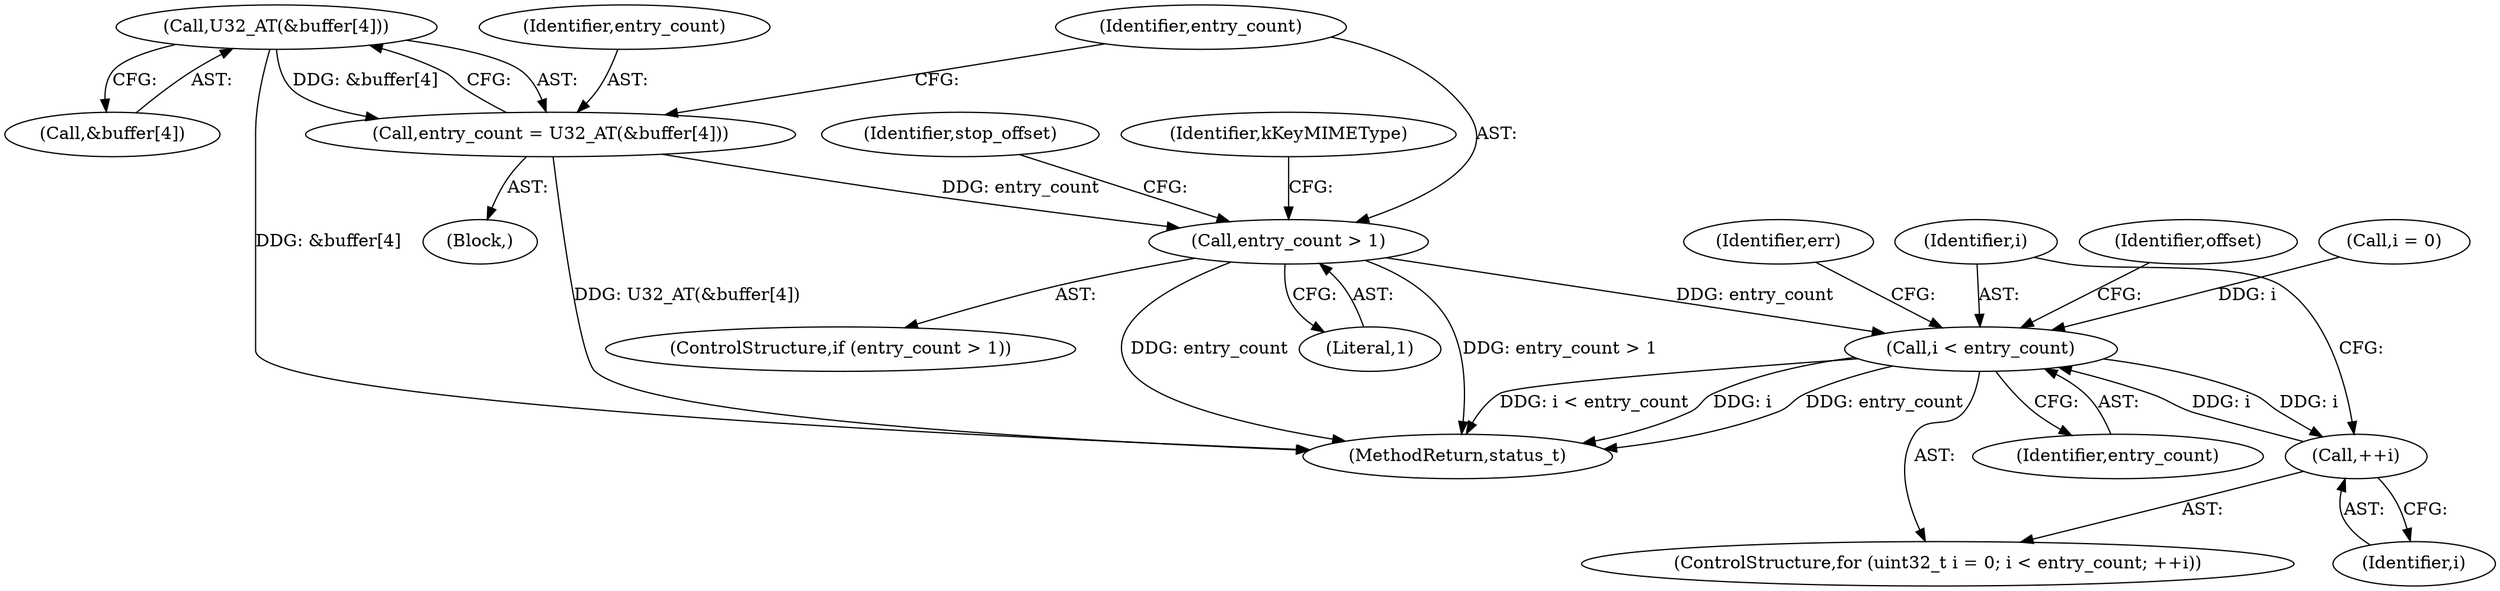 digraph "0_Android_f4a88c8ed4f8186b3d6e2852993e063fc33ff231@array" {
"1001407" [label="(Call,U32_AT(&buffer[4]))"];
"1001405" [label="(Call,entry_count = U32_AT(&buffer[4]))"];
"1001413" [label="(Call,entry_count > 1)"];
"1001460" [label="(Call,i < entry_count)"];
"1001463" [label="(Call,++i)"];
"1001420" [label="(Identifier,kKeyMIMEType)"];
"1001412" [label="(ControlStructure,if (entry_count > 1))"];
"1001407" [label="(Call,U32_AT(&buffer[4]))"];
"1001405" [label="(Call,entry_count = U32_AT(&buffer[4]))"];
"1001460" [label="(Call,i < entry_count)"];
"1001415" [label="(Literal,1)"];
"1001413" [label="(Call,entry_count > 1)"];
"1001484" [label="(Identifier,offset)"];
"1001461" [label="(Identifier,i)"];
"1001457" [label="(Call,i = 0)"];
"1001463" [label="(Call,++i)"];
"1001367" [label="(Block,)"];
"1001455" [label="(ControlStructure,for (uint32_t i = 0; i < entry_count; ++i))"];
"1002911" [label="(MethodReturn,status_t)"];
"1001414" [label="(Identifier,entry_count)"];
"1001468" [label="(Identifier,err)"];
"1001464" [label="(Identifier,i)"];
"1001462" [label="(Identifier,entry_count)"];
"1001406" [label="(Identifier,entry_count)"];
"1001444" [label="(Identifier,stop_offset)"];
"1001408" [label="(Call,&buffer[4])"];
"1001407" -> "1001405"  [label="AST: "];
"1001407" -> "1001408"  [label="CFG: "];
"1001408" -> "1001407"  [label="AST: "];
"1001405" -> "1001407"  [label="CFG: "];
"1001407" -> "1002911"  [label="DDG: &buffer[4]"];
"1001407" -> "1001405"  [label="DDG: &buffer[4]"];
"1001405" -> "1001367"  [label="AST: "];
"1001406" -> "1001405"  [label="AST: "];
"1001414" -> "1001405"  [label="CFG: "];
"1001405" -> "1002911"  [label="DDG: U32_AT(&buffer[4])"];
"1001405" -> "1001413"  [label="DDG: entry_count"];
"1001413" -> "1001412"  [label="AST: "];
"1001413" -> "1001415"  [label="CFG: "];
"1001414" -> "1001413"  [label="AST: "];
"1001415" -> "1001413"  [label="AST: "];
"1001420" -> "1001413"  [label="CFG: "];
"1001444" -> "1001413"  [label="CFG: "];
"1001413" -> "1002911"  [label="DDG: entry_count"];
"1001413" -> "1002911"  [label="DDG: entry_count > 1"];
"1001413" -> "1001460"  [label="DDG: entry_count"];
"1001460" -> "1001455"  [label="AST: "];
"1001460" -> "1001462"  [label="CFG: "];
"1001461" -> "1001460"  [label="AST: "];
"1001462" -> "1001460"  [label="AST: "];
"1001468" -> "1001460"  [label="CFG: "];
"1001484" -> "1001460"  [label="CFG: "];
"1001460" -> "1002911"  [label="DDG: entry_count"];
"1001460" -> "1002911"  [label="DDG: i < entry_count"];
"1001460" -> "1002911"  [label="DDG: i"];
"1001463" -> "1001460"  [label="DDG: i"];
"1001457" -> "1001460"  [label="DDG: i"];
"1001460" -> "1001463"  [label="DDG: i"];
"1001463" -> "1001455"  [label="AST: "];
"1001463" -> "1001464"  [label="CFG: "];
"1001464" -> "1001463"  [label="AST: "];
"1001461" -> "1001463"  [label="CFG: "];
}
